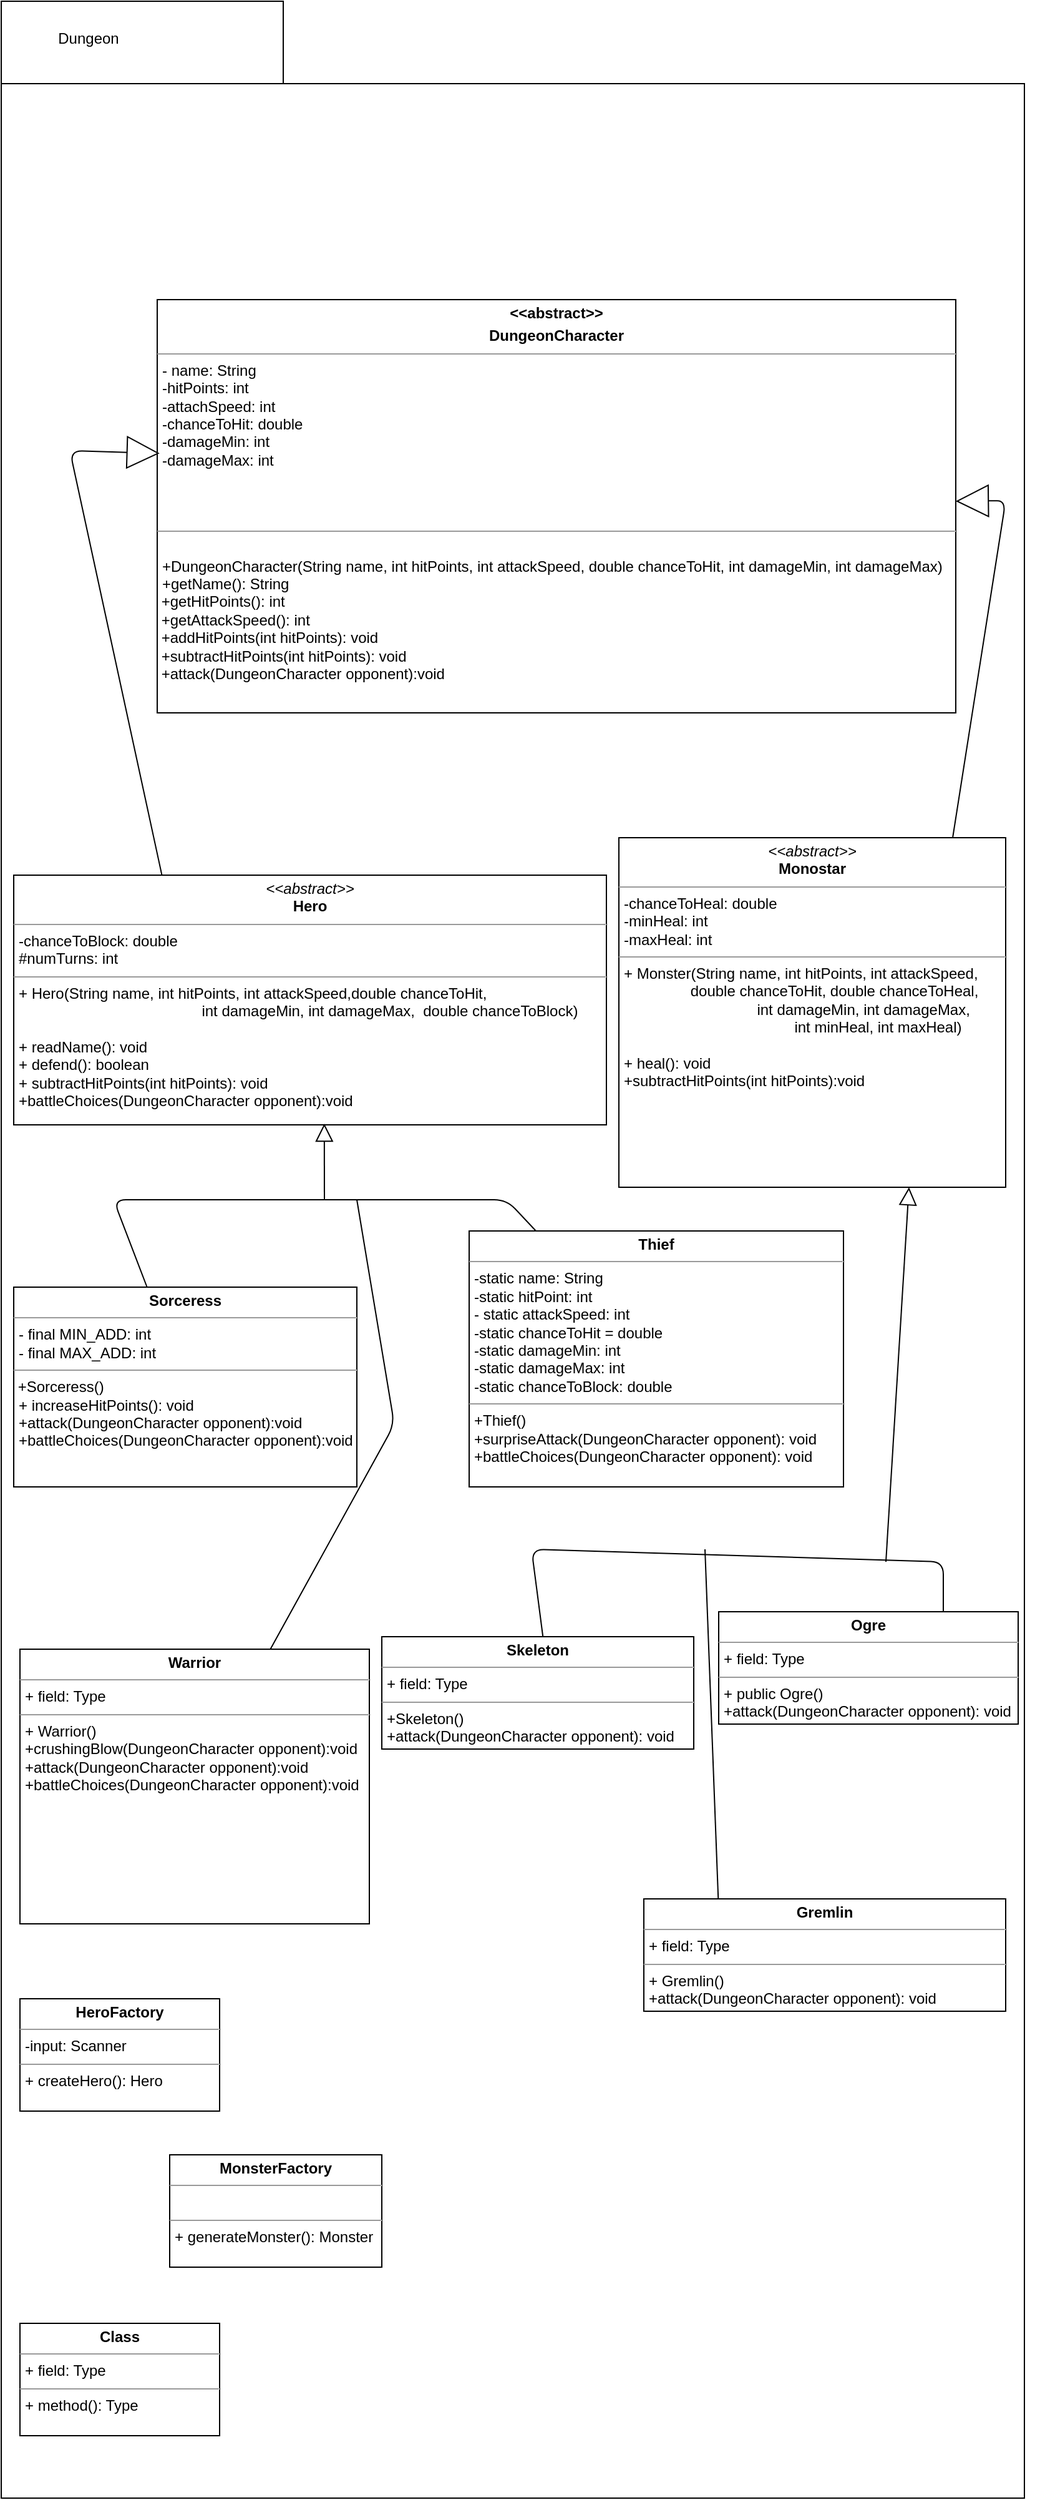 <mxfile version="12.2.9" type="device" pages="1"><diagram id="krkeShx6AyGwvIoxpKtI" name="Page-1"><mxGraphModel dx="1408" dy="1880" grid="1" gridSize="10" guides="1" tooltips="1" connect="1" arrows="1" fold="1" page="1" pageScale="1" pageWidth="850" pageHeight="1100" math="0" shadow="0"><root><mxCell id="0"/><mxCell id="1" parent="0"/><object label="" id="1G31ORfLpR254vLyBdv7-1"><mxCell style="shape=folder;fontStyle=1;spacingTop=10;tabWidth=226;tabHeight=66;tabPosition=left;html=1;" parent="1" vertex="1"><mxGeometry x="15" y="-120" width="820" height="2000" as="geometry"/></mxCell></object><mxCell id="1G31ORfLpR254vLyBdv7-2" value="&lt;p style=&quot;margin: 0px ; margin-top: 4px ; text-align: center&quot;&gt;&lt;b&gt;&amp;lt;&amp;lt;abstract&amp;gt;&amp;gt;&lt;/b&gt;&lt;/p&gt;&lt;p style=&quot;margin: 0px ; margin-top: 4px ; text-align: center&quot;&gt;&lt;b&gt;DungeonCharacter&lt;/b&gt;&lt;br&gt;&lt;/p&gt;&lt;hr size=&quot;1&quot;&gt;&lt;p style=&quot;margin: 0px ; margin-left: 4px&quot;&gt;- name: String&lt;/p&gt;&lt;p style=&quot;margin: 0px ; margin-left: 4px&quot;&gt;-hitPoints: int&lt;/p&gt;&lt;p style=&quot;margin: 0px ; margin-left: 4px&quot;&gt;-attachSpeed: int&lt;/p&gt;&lt;p style=&quot;margin: 0px ; margin-left: 4px&quot;&gt;-chanceToHit: double&lt;/p&gt;&lt;p style=&quot;margin: 0px ; margin-left: 4px&quot;&gt;-damageMin: int&lt;/p&gt;&lt;p style=&quot;margin: 0px ; margin-left: 4px&quot;&gt;-damageMax: int&lt;/p&gt;&lt;p style=&quot;margin: 0px ; margin-left: 4px&quot;&gt;&lt;br&gt;&lt;/p&gt;&lt;p style=&quot;margin: 0px ; margin-left: 4px&quot;&gt;&lt;br&gt;&lt;/p&gt;&lt;p style=&quot;margin: 0px ; margin-left: 4px&quot;&gt;&lt;br&gt;&lt;/p&gt;&lt;hr size=&quot;1&quot;&gt;&lt;p style=&quot;margin: 0px ; margin-left: 4px&quot;&gt;&lt;br&gt;&lt;/p&gt;&lt;p style=&quot;margin: 0px ; margin-left: 4px&quot;&gt;+&lt;span&gt;DungeonCharacter(String name, int hitPoints, int attackSpeed,&amp;nbsp;&lt;/span&gt;&lt;span&gt;double chanceToHit, int damageMin, int damageMax)&lt;/span&gt;&lt;/p&gt;&lt;p style=&quot;margin: 0px ; margin-left: 4px&quot;&gt;&lt;span&gt;+getName(): String&amp;nbsp;&lt;/span&gt;&lt;/p&gt;&amp;nbsp;+getHitPoints(): int&lt;br&gt;&amp;nbsp;+getAttackSpeed(): int&lt;br&gt;&amp;nbsp;+addHitPoints(int hitPoints): void&lt;br&gt;&amp;nbsp;+subtractHitPoints(int hitPoints): void&lt;br&gt;&amp;nbsp;+attack(DungeonCharacter opponent):void&lt;br&gt;&amp;nbsp;&lt;br&gt;&amp;nbsp;" style="verticalAlign=top;align=left;overflow=fill;fontSize=12;fontFamily=Helvetica;html=1;" parent="1" vertex="1"><mxGeometry x="140" y="119" width="640" height="331" as="geometry"/></mxCell><mxCell id="1G31ORfLpR254vLyBdv7-4" value="Dungeon" style="text;html=1;strokeColor=none;fillColor=none;align=center;verticalAlign=middle;whiteSpace=wrap;rounded=0;" parent="1" vertex="1"><mxGeometry x="50" y="-100" width="70" height="20" as="geometry"/></mxCell><mxCell id="1G31ORfLpR254vLyBdv7-5" value="&lt;p style=&quot;margin: 0px ; margin-top: 4px ; text-align: center&quot;&gt;&lt;i&gt;&amp;lt;&amp;lt;abstract&amp;gt;&amp;gt;&lt;/i&gt;&lt;br&gt;&lt;b&gt;Hero&lt;/b&gt;&lt;/p&gt;&lt;hr size=&quot;1&quot;&gt;&lt;p style=&quot;margin: 0px ; margin-left: 4px&quot;&gt;-chanceToBlock: double&amp;nbsp;&lt;br&gt;#numTurns: int&lt;/p&gt;&lt;hr size=&quot;1&quot;&gt;&lt;p style=&quot;margin: 0px ; margin-left: 4px&quot;&gt;+&amp;nbsp;&lt;span&gt;Hero(String name, int hitPoints, int attackSpeed,&lt;/span&gt;&lt;span&gt;double chanceToHit,&amp;nbsp;&lt;/span&gt;&lt;/p&gt;&lt;p style=&quot;margin: 0px ; margin-left: 4px&quot;&gt;&lt;span&gt;&amp;nbsp; &amp;nbsp; &amp;nbsp; &amp;nbsp; &amp;nbsp; &amp;nbsp; &amp;nbsp; &amp;nbsp; &amp;nbsp; &amp;nbsp; &amp;nbsp; &amp;nbsp; &amp;nbsp; &amp;nbsp; &amp;nbsp; &amp;nbsp; &amp;nbsp; &amp;nbsp; &amp;nbsp; &amp;nbsp; &amp;nbsp; &amp;nbsp; int damageMin, int damageMax,&amp;nbsp;&lt;/span&gt;&lt;span&gt;&amp;nbsp;double chanceToBlock)&lt;/span&gt;&lt;/p&gt;&lt;p style=&quot;margin: 0px ; margin-left: 4px&quot;&gt;&lt;br&gt;&lt;/p&gt;&lt;p style=&quot;margin: 0px ; margin-left: 4px&quot;&gt;+ readName(): void&lt;/p&gt;&lt;p style=&quot;margin: 0px ; margin-left: 4px&quot;&gt;+&amp;nbsp;defend(): boolean&lt;/p&gt;&lt;p style=&quot;margin: 0px ; margin-left: 4px&quot;&gt;+&amp;nbsp;subtractHitPoints(int hitPoints): void&lt;/p&gt;&lt;p style=&quot;margin: 0px ; margin-left: 4px&quot;&gt;+battleChoices(DungeonCharacter opponent):void&lt;/p&gt;" style="verticalAlign=top;align=left;overflow=fill;fontSize=12;fontFamily=Helvetica;html=1;" parent="1" vertex="1"><mxGeometry x="25" y="580" width="475" height="200" as="geometry"/></mxCell><mxCell id="1G31ORfLpR254vLyBdv7-6" value="&lt;p style=&quot;margin: 0px ; margin-top: 4px ; text-align: center&quot;&gt;&lt;i&gt;&amp;lt;&amp;lt;abstract&amp;gt;&amp;gt;&lt;/i&gt;&lt;br&gt;&lt;b&gt;Monostar&lt;/b&gt;&lt;/p&gt;&lt;hr size=&quot;1&quot;&gt;&lt;p style=&quot;margin: 0px ; margin-left: 4px&quot;&gt;-chanceToHeal: double&lt;br&gt;-minHeal: int&lt;/p&gt;&lt;p style=&quot;margin: 0px ; margin-left: 4px&quot;&gt;-maxHeal: int&lt;/p&gt;&lt;hr size=&quot;1&quot;&gt;&lt;p style=&quot;margin: 0px ; margin-left: 4px&quot;&gt;+&amp;nbsp;&lt;span&gt;Monster(String name, int hitPoints, int attackSpeed,&lt;/span&gt;&lt;/p&gt;&lt;p style=&quot;margin: 0px ; margin-left: 4px&quot;&gt;&lt;span style=&quot;white-space: pre&quot;&gt;&#9;&#9;&lt;/span&gt;double chanceToHit, double chanceToHeal,&lt;/p&gt;&lt;p style=&quot;margin: 0px ; margin-left: 4px&quot;&gt;&lt;span style=&quot;white-space: pre&quot;&gt;&#9;&#9;&#9;&#9;&lt;/span&gt;int damageMin, int damageMax,&lt;/p&gt;&lt;p style=&quot;margin: 0px ; margin-left: 4px&quot;&gt;&lt;span style=&quot;white-space: pre&quot;&gt;&#9;&#9;&#9;&#9;&#9;&lt;/span&gt; int minHeal, int maxHeal)&lt;/p&gt;&lt;p style=&quot;margin: 0px ; margin-left: 4px&quot;&gt;&lt;br&gt;&lt;/p&gt;&lt;p style=&quot;margin: 0px ; margin-left: 4px&quot;&gt;+ heal(): void&lt;/p&gt;&lt;p style=&quot;margin: 0px ; margin-left: 4px&quot;&gt;+subtractHitPoints(int hitPoints):void&lt;/p&gt;" style="verticalAlign=top;align=left;overflow=fill;fontSize=12;fontFamily=Helvetica;html=1;" parent="1" vertex="1"><mxGeometry x="510" y="550" width="310" height="280" as="geometry"/></mxCell><mxCell id="xwhgmzgSmfGcuCfj58Y--1" value="" style="endArrow=block;endFill=0;endSize=24;html=1;exitX=0.25;exitY=0;exitDx=0;exitDy=0;entryX=0.003;entryY=0.372;entryDx=0;entryDy=0;entryPerimeter=0;" parent="1" source="1G31ORfLpR254vLyBdv7-5" target="1G31ORfLpR254vLyBdv7-2" edge="1"><mxGeometry width="160" relative="1" as="geometry"><mxPoint x="40" y="549" as="sourcePoint"/><mxPoint x="100" y="310" as="targetPoint"/><Array as="points"><mxPoint x="70" y="240"/></Array></mxGeometry></mxCell><mxCell id="xwhgmzgSmfGcuCfj58Y--2" value="" style="endArrow=block;endFill=0;endSize=24;html=1;exitX=0.863;exitY=0;exitDx=0;exitDy=0;exitPerimeter=0;" parent="1" source="1G31ORfLpR254vLyBdv7-6" target="1G31ORfLpR254vLyBdv7-2" edge="1"><mxGeometry width="160" relative="1" as="geometry"><mxPoint x="89.78" y="590.56" as="sourcePoint"/><mxPoint x="151.92" y="252.132" as="targetPoint"/><Array as="points"><mxPoint x="820" y="280"/></Array></mxGeometry></mxCell><mxCell id="xwhgmzgSmfGcuCfj58Y--4" value="&lt;p style=&quot;margin: 0px ; margin-top: 4px ; text-align: center&quot;&gt;&lt;b&gt;Sorceress&lt;/b&gt;&lt;br&gt;&lt;/p&gt;&lt;hr size=&quot;1&quot;&gt;&lt;p style=&quot;margin: 0px ; margin-left: 4px&quot;&gt;- final MIN_ADD: int&lt;/p&gt;&lt;p style=&quot;margin: 0px ; margin-left: 4px&quot;&gt;- final MAX_ADD: int&lt;br&gt;&lt;/p&gt;&lt;hr size=&quot;1&quot;&gt;&amp;nbsp;+Sorceress()&lt;br&gt;&lt;p style=&quot;margin: 0px ; margin-left: 4px&quot;&gt;+ increaseHitPoints(): void&lt;/p&gt;&lt;p style=&quot;margin: 0px ; margin-left: 4px&quot;&gt;+attack(DungeonCharacter opponent):void&lt;/p&gt;&lt;p style=&quot;margin: 0px ; margin-left: 4px&quot;&gt;+battleChoices(DungeonCharacter opponent):void&lt;/p&gt;" style="verticalAlign=top;align=left;overflow=fill;fontSize=12;fontFamily=Helvetica;html=1;" parent="1" vertex="1"><mxGeometry x="25" y="910" width="275" height="160" as="geometry"/></mxCell><mxCell id="xwhgmzgSmfGcuCfj58Y--5" value="&lt;p style=&quot;margin: 0px ; margin-top: 4px ; text-align: center&quot;&gt;&lt;b&gt;Warrior&lt;/b&gt;&lt;br&gt;&lt;/p&gt;&lt;hr size=&quot;1&quot;&gt;&lt;p style=&quot;margin: 0px ; margin-left: 4px&quot;&gt;+ field: Type&lt;/p&gt;&lt;hr size=&quot;1&quot;&gt;&lt;p style=&quot;margin: 0px ; margin-left: 4px&quot;&gt;+ Warrior()&lt;/p&gt;&lt;p style=&quot;margin: 0px ; margin-left: 4px&quot;&gt;+crushingBlow(DungeonCharacter opponent):void&lt;/p&gt;&lt;p style=&quot;margin: 0px ; margin-left: 4px&quot;&gt;+attack(DungeonCharacter opponent):void&lt;/p&gt;&lt;p style=&quot;margin: 0px ; margin-left: 4px&quot;&gt;+battleChoices(DungeonCharacter opponent):void&lt;/p&gt;&lt;p style=&quot;margin: 0px ; margin-left: 4px&quot;&gt;&lt;br&gt;&lt;/p&gt;&lt;p style=&quot;margin: 0px ; margin-left: 4px&quot;&gt;&lt;br&gt;&lt;/p&gt;" style="verticalAlign=top;align=left;overflow=fill;fontSize=12;fontFamily=Helvetica;html=1;" parent="1" vertex="1"><mxGeometry x="30" y="1200" width="280" height="220" as="geometry"/></mxCell><mxCell id="xwhgmzgSmfGcuCfj58Y--6" value="&lt;p style=&quot;margin: 0px ; margin-top: 4px ; text-align: center&quot;&gt;&lt;b&gt;Thief&lt;/b&gt;&lt;br&gt;&lt;/p&gt;&lt;hr size=&quot;1&quot;&gt;&lt;p style=&quot;margin: 0px ; margin-left: 4px&quot;&gt;-static name: String&lt;/p&gt;&lt;p style=&quot;margin: 0px ; margin-left: 4px&quot;&gt;-static hitPoint: int&lt;/p&gt;&lt;p style=&quot;margin: 0px ; margin-left: 4px&quot;&gt;- static attackSpeed: int&lt;/p&gt;&lt;p style=&quot;margin: 0px ; margin-left: 4px&quot;&gt;-static chanceToHit = double&lt;/p&gt;&lt;p style=&quot;margin: 0px ; margin-left: 4px&quot;&gt;-static damageMin: int&lt;/p&gt;&lt;p style=&quot;margin: 0px ; margin-left: 4px&quot;&gt;-static damageMax: int&lt;/p&gt;&lt;p style=&quot;margin: 0px ; margin-left: 4px&quot;&gt;-static chanceToBlock: double&lt;/p&gt;&lt;hr size=&quot;1&quot;&gt;&lt;p style=&quot;margin: 0px ; margin-left: 4px&quot;&gt;+Thief()&lt;/p&gt;&lt;p style=&quot;margin: 0px ; margin-left: 4px&quot;&gt;+surpriseAttack(DungeonCharacter opponent): void&lt;/p&gt;&lt;p style=&quot;margin: 0px ; margin-left: 4px&quot;&gt;+battleChoices(DungeonCharacter opponent): void&lt;/p&gt;&lt;p style=&quot;margin: 0px ; margin-left: 4px&quot;&gt;&lt;br&gt;&lt;/p&gt;" style="verticalAlign=top;align=left;overflow=fill;fontSize=12;fontFamily=Helvetica;html=1;" parent="1" vertex="1"><mxGeometry x="390" y="865" width="300" height="205" as="geometry"/></mxCell><mxCell id="xwhgmzgSmfGcuCfj58Y--7" value="" style="endArrow=none;endSize=12;html=1;endFill=0;" parent="1" source="xwhgmzgSmfGcuCfj58Y--4" target="xwhgmzgSmfGcuCfj58Y--6" edge="1"><mxGeometry width="160" relative="1" as="geometry"><mxPoint x="100" y="840" as="sourcePoint"/><mxPoint x="420" y="860" as="targetPoint"/><Array as="points"><mxPoint x="105" y="840"/><mxPoint x="420" y="840"/></Array></mxGeometry></mxCell><mxCell id="xwhgmzgSmfGcuCfj58Y--8" value="" style="endArrow=none;endSize=12;html=1;endFill=0;" parent="1" source="xwhgmzgSmfGcuCfj58Y--5" edge="1"><mxGeometry width="160" relative="1" as="geometry"><mxPoint x="360" y="1050" as="sourcePoint"/><mxPoint x="300" y="840" as="targetPoint"/><Array as="points"><mxPoint x="330" y="1020"/></Array></mxGeometry></mxCell><mxCell id="xwhgmzgSmfGcuCfj58Y--9" value="" style="endArrow=block;endSize=12;html=1;endFill=0;entryX=0.524;entryY=0.995;entryDx=0;entryDy=0;entryPerimeter=0;" parent="1" target="1G31ORfLpR254vLyBdv7-5" edge="1"><mxGeometry width="160" relative="1" as="geometry"><mxPoint x="274" y="840" as="sourcePoint"/><mxPoint x="277" y="830" as="targetPoint"/></mxGeometry></mxCell><mxCell id="xwhgmzgSmfGcuCfj58Y--10" value="" style="endArrow=block;endSize=12;html=1;endFill=0;entryX=0.75;entryY=1;entryDx=0;entryDy=0;" parent="1" target="1G31ORfLpR254vLyBdv7-6" edge="1"><mxGeometry width="160" relative="1" as="geometry"><mxPoint x="724" y="1130" as="sourcePoint"/><mxPoint x="715.09" y="690" as="targetPoint"/></mxGeometry></mxCell><mxCell id="xwhgmzgSmfGcuCfj58Y--11" value="" style="endArrow=none;endSize=12;html=1;endFill=0;" parent="1" edge="1"><mxGeometry width="160" relative="1" as="geometry"><mxPoint x="449.13" y="1190" as="sourcePoint"/><mxPoint x="770" y="1170" as="targetPoint"/><Array as="points"><mxPoint x="440" y="1120"/><mxPoint x="770" y="1130"/></Array></mxGeometry></mxCell><mxCell id="xwhgmzgSmfGcuCfj58Y--12" value="&lt;p style=&quot;margin: 0px ; margin-top: 4px ; text-align: center&quot;&gt;&lt;b&gt;Skeleton&lt;/b&gt;&lt;br&gt;&lt;/p&gt;&lt;hr size=&quot;1&quot;&gt;&lt;p style=&quot;margin: 0px ; margin-left: 4px&quot;&gt;+ field: Type&lt;/p&gt;&lt;hr size=&quot;1&quot;&gt;&lt;p style=&quot;margin: 0px ; margin-left: 4px&quot;&gt;+Skeleton()&lt;/p&gt;&lt;p style=&quot;margin: 0px ; margin-left: 4px&quot;&gt;+attack(DungeonCharacter opponent): void&lt;/p&gt;&lt;p style=&quot;margin: 0px ; margin-left: 4px&quot;&gt;&lt;br&gt;&lt;/p&gt;&lt;p style=&quot;margin: 0px ; margin-left: 4px&quot;&gt;&lt;br&gt;&lt;/p&gt;" style="verticalAlign=top;align=left;overflow=fill;fontSize=12;fontFamily=Helvetica;html=1;" parent="1" vertex="1"><mxGeometry x="320" y="1190" width="250" height="90" as="geometry"/></mxCell><mxCell id="xwhgmzgSmfGcuCfj58Y--13" value="&lt;p style=&quot;margin: 0px ; margin-top: 4px ; text-align: center&quot;&gt;&lt;b&gt;Ogre&lt;/b&gt;&lt;br&gt;&lt;/p&gt;&lt;hr size=&quot;1&quot;&gt;&lt;p style=&quot;margin: 0px ; margin-left: 4px&quot;&gt;+ field: Type&lt;/p&gt;&lt;hr size=&quot;1&quot;&gt;&lt;p style=&quot;margin: 0px ; margin-left: 4px&quot;&gt;+&amp;nbsp;public Ogre()&lt;/p&gt;&lt;p style=&quot;margin: 0px ; margin-left: 4px&quot;&gt;+attack(DungeonCharacter opponent): void&lt;/p&gt;&lt;p style=&quot;margin: 0px ; margin-left: 4px&quot;&gt;&lt;br&gt;&lt;/p&gt;" style="verticalAlign=top;align=left;overflow=fill;fontSize=12;fontFamily=Helvetica;html=1;" parent="1" vertex="1"><mxGeometry x="590" y="1170" width="240" height="90" as="geometry"/></mxCell><mxCell id="xwhgmzgSmfGcuCfj58Y--14" value="" style="endArrow=none;endSize=12;html=1;endFill=0;exitX=0.207;exitY=0.111;exitDx=0;exitDy=0;exitPerimeter=0;" parent="1" edge="1" source="xwhgmzgSmfGcuCfj58Y--16"><mxGeometry width="160" relative="1" as="geometry"><mxPoint x="586.585" y="1310" as="sourcePoint"/><mxPoint x="579" y="1120" as="targetPoint"/></mxGeometry></mxCell><mxCell id="xwhgmzgSmfGcuCfj58Y--16" value="&lt;p style=&quot;margin: 0px ; margin-top: 4px ; text-align: center&quot;&gt;&lt;b&gt;Gremlin&lt;/b&gt;&lt;br&gt;&lt;/p&gt;&lt;hr size=&quot;1&quot;&gt;&lt;p style=&quot;margin: 0px ; margin-left: 4px&quot;&gt;+ field: Type&lt;/p&gt;&lt;hr size=&quot;1&quot;&gt;&lt;p style=&quot;margin: 0px ; margin-left: 4px&quot;&gt;+ Gremlin()&lt;/p&gt;&lt;p style=&quot;margin: 0px ; margin-left: 4px&quot;&gt;+attack(DungeonCharacter opponent): void&lt;/p&gt;&lt;p style=&quot;margin: 0px ; margin-left: 4px&quot;&gt;&lt;br&gt;&lt;/p&gt;" style="verticalAlign=top;align=left;overflow=fill;fontSize=12;fontFamily=Helvetica;html=1;" parent="1" vertex="1"><mxGeometry x="530" y="1400" width="290" height="90" as="geometry"/></mxCell><mxCell id="0S_uA-JJeHpa6pe2l1Tk-2" value="&lt;p style=&quot;margin: 0px ; margin-top: 4px ; text-align: center&quot;&gt;&lt;b&gt;HeroFactory&lt;/b&gt;&lt;/p&gt;&lt;hr size=&quot;1&quot;&gt;&lt;p style=&quot;margin: 0px ; margin-left: 4px&quot;&gt;-input: Scanner&lt;/p&gt;&lt;hr size=&quot;1&quot;&gt;&lt;p style=&quot;margin: 0px ; margin-left: 4px&quot;&gt;+ createHero(): Hero&lt;/p&gt;" style="verticalAlign=top;align=left;overflow=fill;fontSize=12;fontFamily=Helvetica;html=1;" vertex="1" parent="1"><mxGeometry x="30" y="1480" width="160" height="90" as="geometry"/></mxCell><mxCell id="0S_uA-JJeHpa6pe2l1Tk-3" value="&lt;p style=&quot;margin: 0px ; margin-top: 4px ; text-align: center&quot;&gt;&lt;b&gt;MonsterFactory&lt;/b&gt;&lt;/p&gt;&lt;hr size=&quot;1&quot;&gt;&lt;p style=&quot;margin: 0px ; margin-left: 4px&quot;&gt;&lt;br&gt;&lt;/p&gt;&lt;hr size=&quot;1&quot;&gt;&lt;p style=&quot;margin: 0px ; margin-left: 4px&quot;&gt;+ generateMonster(): Monster&lt;/p&gt;" style="verticalAlign=top;align=left;overflow=fill;fontSize=12;fontFamily=Helvetica;html=1;" vertex="1" parent="1"><mxGeometry x="150" y="1605" width="170" height="90" as="geometry"/></mxCell><mxCell id="0S_uA-JJeHpa6pe2l1Tk-4" value="&lt;p style=&quot;margin:0px;margin-top:4px;text-align:center;&quot;&gt;&lt;b&gt;Class&lt;/b&gt;&lt;/p&gt;&lt;hr size=&quot;1&quot;/&gt;&lt;p style=&quot;margin:0px;margin-left:4px;&quot;&gt;+ field: Type&lt;/p&gt;&lt;hr size=&quot;1&quot;/&gt;&lt;p style=&quot;margin:0px;margin-left:4px;&quot;&gt;+ method(): Type&lt;/p&gt;" style="verticalAlign=top;align=left;overflow=fill;fontSize=12;fontFamily=Helvetica;html=1;" vertex="1" parent="1"><mxGeometry x="30" y="1740" width="160" height="90" as="geometry"/></mxCell></root></mxGraphModel></diagram></mxfile>